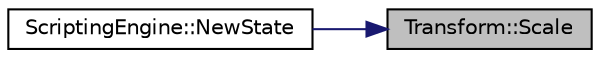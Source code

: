 digraph "Transform::Scale"
{
 // LATEX_PDF_SIZE
  edge [fontname="Helvetica",fontsize="10",labelfontname="Helvetica",labelfontsize="10"];
  node [fontname="Helvetica",fontsize="10",shape=record];
  rankdir="RL";
  Node243 [label="Transform::Scale",height=0.2,width=0.4,color="black", fillcolor="grey75", style="filled", fontcolor="black",tooltip="Scales the transform relative to its current scale."];
  Node243 -> Node244 [dir="back",color="midnightblue",fontsize="10",style="solid",fontname="Helvetica"];
  Node244 [label="ScriptingEngine::NewState",height=0.2,width=0.4,color="black", fillcolor="white", style="filled",URL="$class_scripting_engine.html#a125a0c206da8e74b8f6664c4e523606a",tooltip="Sets up the engine with initial processes and variables and exposes engine functionality to lua."];
}
